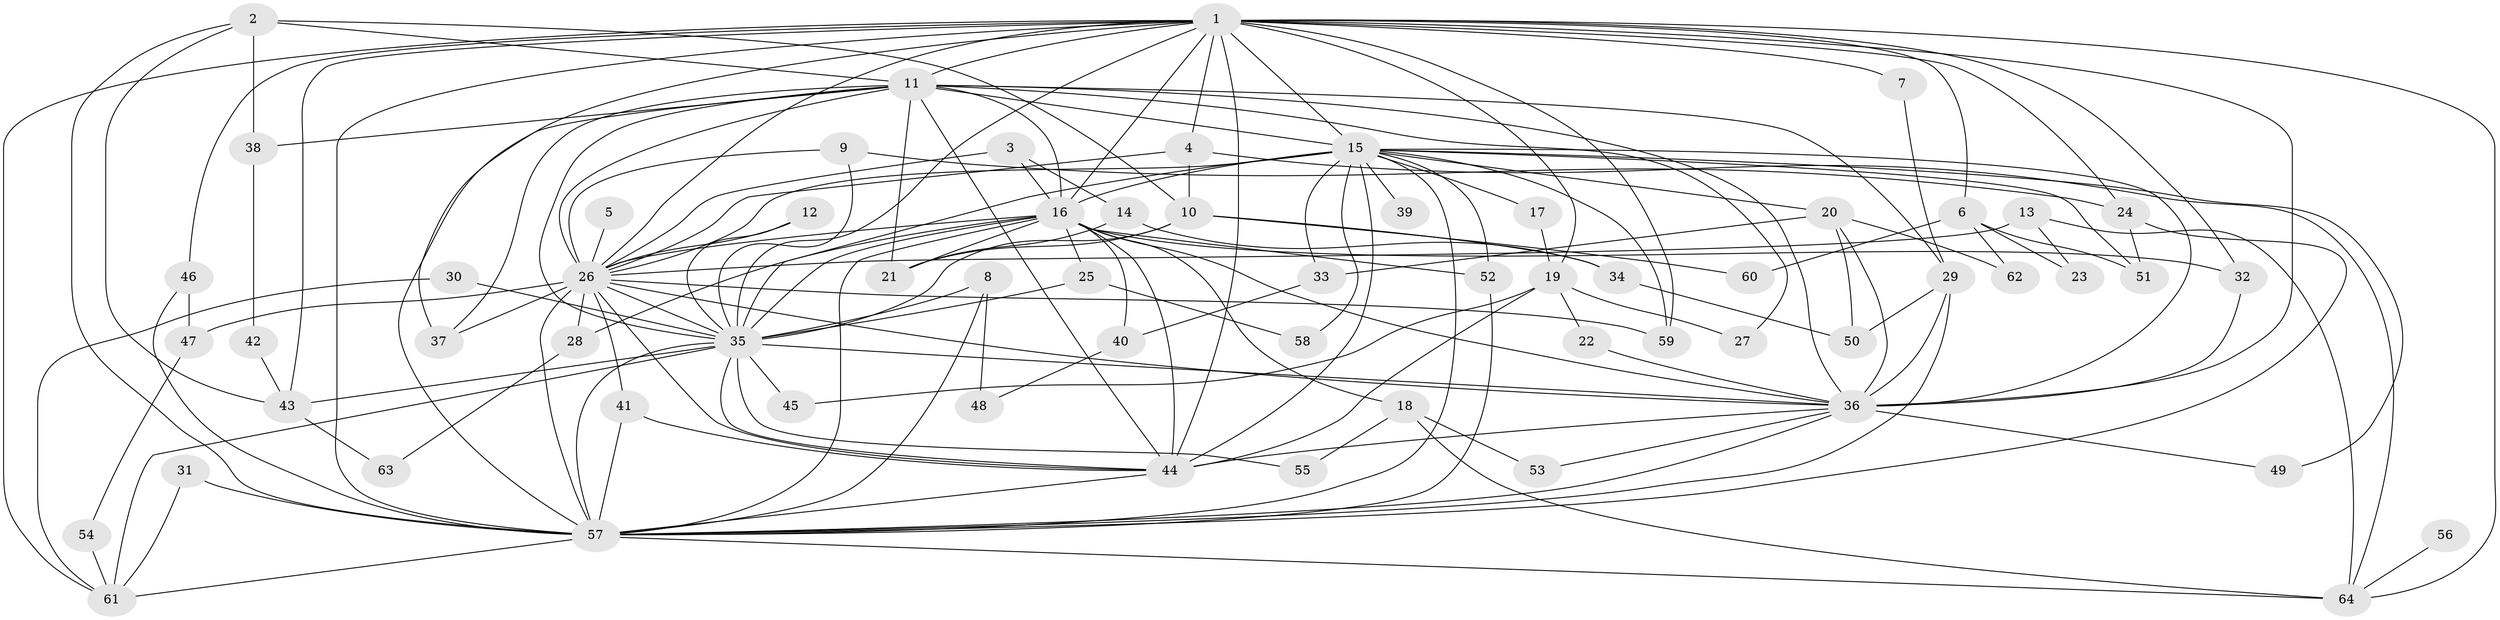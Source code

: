// original degree distribution, {21: 0.02197802197802198, 20: 0.02197802197802198, 16: 0.02197802197802198, 19: 0.01098901098901099, 17: 0.01098901098901099, 13: 0.01098901098901099, 22: 0.01098901098901099, 5: 0.06593406593406594, 3: 0.26373626373626374, 4: 0.03296703296703297, 2: 0.4835164835164835, 6: 0.02197802197802198, 7: 0.01098901098901099, 8: 0.01098901098901099}
// Generated by graph-tools (version 1.1) at 2025/36/03/04/25 23:36:36]
// undirected, 64 vertices, 156 edges
graph export_dot {
  node [color=gray90,style=filled];
  1;
  2;
  3;
  4;
  5;
  6;
  7;
  8;
  9;
  10;
  11;
  12;
  13;
  14;
  15;
  16;
  17;
  18;
  19;
  20;
  21;
  22;
  23;
  24;
  25;
  26;
  27;
  28;
  29;
  30;
  31;
  32;
  33;
  34;
  35;
  36;
  37;
  38;
  39;
  40;
  41;
  42;
  43;
  44;
  45;
  46;
  47;
  48;
  49;
  50;
  51;
  52;
  53;
  54;
  55;
  56;
  57;
  58;
  59;
  60;
  61;
  62;
  63;
  64;
  1 -- 4 [weight=1.0];
  1 -- 6 [weight=2.0];
  1 -- 7 [weight=1.0];
  1 -- 11 [weight=2.0];
  1 -- 15 [weight=3.0];
  1 -- 16 [weight=3.0];
  1 -- 19 [weight=2.0];
  1 -- 24 [weight=1.0];
  1 -- 26 [weight=2.0];
  1 -- 32 [weight=1.0];
  1 -- 35 [weight=3.0];
  1 -- 36 [weight=3.0];
  1 -- 37 [weight=1.0];
  1 -- 43 [weight=1.0];
  1 -- 44 [weight=3.0];
  1 -- 46 [weight=1.0];
  1 -- 57 [weight=3.0];
  1 -- 59 [weight=1.0];
  1 -- 61 [weight=1.0];
  1 -- 64 [weight=1.0];
  2 -- 10 [weight=1.0];
  2 -- 11 [weight=1.0];
  2 -- 38 [weight=1.0];
  2 -- 43 [weight=1.0];
  2 -- 57 [weight=1.0];
  3 -- 14 [weight=1.0];
  3 -- 16 [weight=1.0];
  3 -- 26 [weight=1.0];
  4 -- 10 [weight=1.0];
  4 -- 26 [weight=1.0];
  4 -- 64 [weight=1.0];
  5 -- 26 [weight=1.0];
  6 -- 23 [weight=1.0];
  6 -- 51 [weight=1.0];
  6 -- 60 [weight=1.0];
  6 -- 62 [weight=1.0];
  7 -- 29 [weight=1.0];
  8 -- 35 [weight=1.0];
  8 -- 48 [weight=1.0];
  8 -- 57 [weight=1.0];
  9 -- 24 [weight=1.0];
  9 -- 26 [weight=1.0];
  9 -- 35 [weight=1.0];
  10 -- 21 [weight=1.0];
  10 -- 34 [weight=1.0];
  10 -- 35 [weight=1.0];
  10 -- 60 [weight=1.0];
  11 -- 15 [weight=1.0];
  11 -- 16 [weight=2.0];
  11 -- 21 [weight=1.0];
  11 -- 26 [weight=1.0];
  11 -- 27 [weight=1.0];
  11 -- 29 [weight=1.0];
  11 -- 35 [weight=1.0];
  11 -- 36 [weight=1.0];
  11 -- 37 [weight=1.0];
  11 -- 38 [weight=1.0];
  11 -- 44 [weight=1.0];
  11 -- 57 [weight=1.0];
  12 -- 26 [weight=1.0];
  12 -- 35 [weight=1.0];
  13 -- 23 [weight=1.0];
  13 -- 26 [weight=1.0];
  13 -- 64 [weight=1.0];
  14 -- 21 [weight=1.0];
  14 -- 34 [weight=1.0];
  15 -- 16 [weight=1.0];
  15 -- 17 [weight=1.0];
  15 -- 20 [weight=1.0];
  15 -- 26 [weight=1.0];
  15 -- 33 [weight=1.0];
  15 -- 35 [weight=1.0];
  15 -- 36 [weight=1.0];
  15 -- 39 [weight=1.0];
  15 -- 44 [weight=1.0];
  15 -- 49 [weight=1.0];
  15 -- 51 [weight=1.0];
  15 -- 52 [weight=1.0];
  15 -- 57 [weight=1.0];
  15 -- 58 [weight=1.0];
  15 -- 59 [weight=1.0];
  16 -- 18 [weight=1.0];
  16 -- 21 [weight=1.0];
  16 -- 25 [weight=1.0];
  16 -- 26 [weight=1.0];
  16 -- 28 [weight=1.0];
  16 -- 32 [weight=1.0];
  16 -- 35 [weight=1.0];
  16 -- 36 [weight=1.0];
  16 -- 40 [weight=1.0];
  16 -- 44 [weight=1.0];
  16 -- 52 [weight=1.0];
  16 -- 57 [weight=1.0];
  17 -- 19 [weight=1.0];
  18 -- 53 [weight=2.0];
  18 -- 55 [weight=1.0];
  18 -- 64 [weight=1.0];
  19 -- 22 [weight=1.0];
  19 -- 27 [weight=1.0];
  19 -- 44 [weight=1.0];
  19 -- 45 [weight=1.0];
  20 -- 33 [weight=1.0];
  20 -- 36 [weight=1.0];
  20 -- 50 [weight=1.0];
  20 -- 62 [weight=1.0];
  22 -- 36 [weight=1.0];
  24 -- 51 [weight=1.0];
  24 -- 57 [weight=1.0];
  25 -- 35 [weight=1.0];
  25 -- 58 [weight=1.0];
  26 -- 28 [weight=1.0];
  26 -- 35 [weight=1.0];
  26 -- 36 [weight=1.0];
  26 -- 37 [weight=1.0];
  26 -- 41 [weight=1.0];
  26 -- 44 [weight=2.0];
  26 -- 47 [weight=1.0];
  26 -- 57 [weight=1.0];
  26 -- 59 [weight=1.0];
  28 -- 63 [weight=1.0];
  29 -- 36 [weight=1.0];
  29 -- 50 [weight=1.0];
  29 -- 57 [weight=1.0];
  30 -- 35 [weight=1.0];
  30 -- 61 [weight=1.0];
  31 -- 57 [weight=1.0];
  31 -- 61 [weight=1.0];
  32 -- 36 [weight=1.0];
  33 -- 40 [weight=1.0];
  34 -- 50 [weight=1.0];
  35 -- 36 [weight=1.0];
  35 -- 43 [weight=1.0];
  35 -- 44 [weight=1.0];
  35 -- 45 [weight=1.0];
  35 -- 55 [weight=1.0];
  35 -- 57 [weight=1.0];
  35 -- 61 [weight=1.0];
  36 -- 44 [weight=1.0];
  36 -- 49 [weight=1.0];
  36 -- 53 [weight=1.0];
  36 -- 57 [weight=1.0];
  38 -- 42 [weight=1.0];
  40 -- 48 [weight=1.0];
  41 -- 44 [weight=1.0];
  41 -- 57 [weight=1.0];
  42 -- 43 [weight=1.0];
  43 -- 63 [weight=1.0];
  44 -- 57 [weight=1.0];
  46 -- 47 [weight=1.0];
  46 -- 57 [weight=1.0];
  47 -- 54 [weight=1.0];
  52 -- 57 [weight=1.0];
  54 -- 61 [weight=1.0];
  56 -- 64 [weight=1.0];
  57 -- 61 [weight=1.0];
  57 -- 64 [weight=1.0];
}
